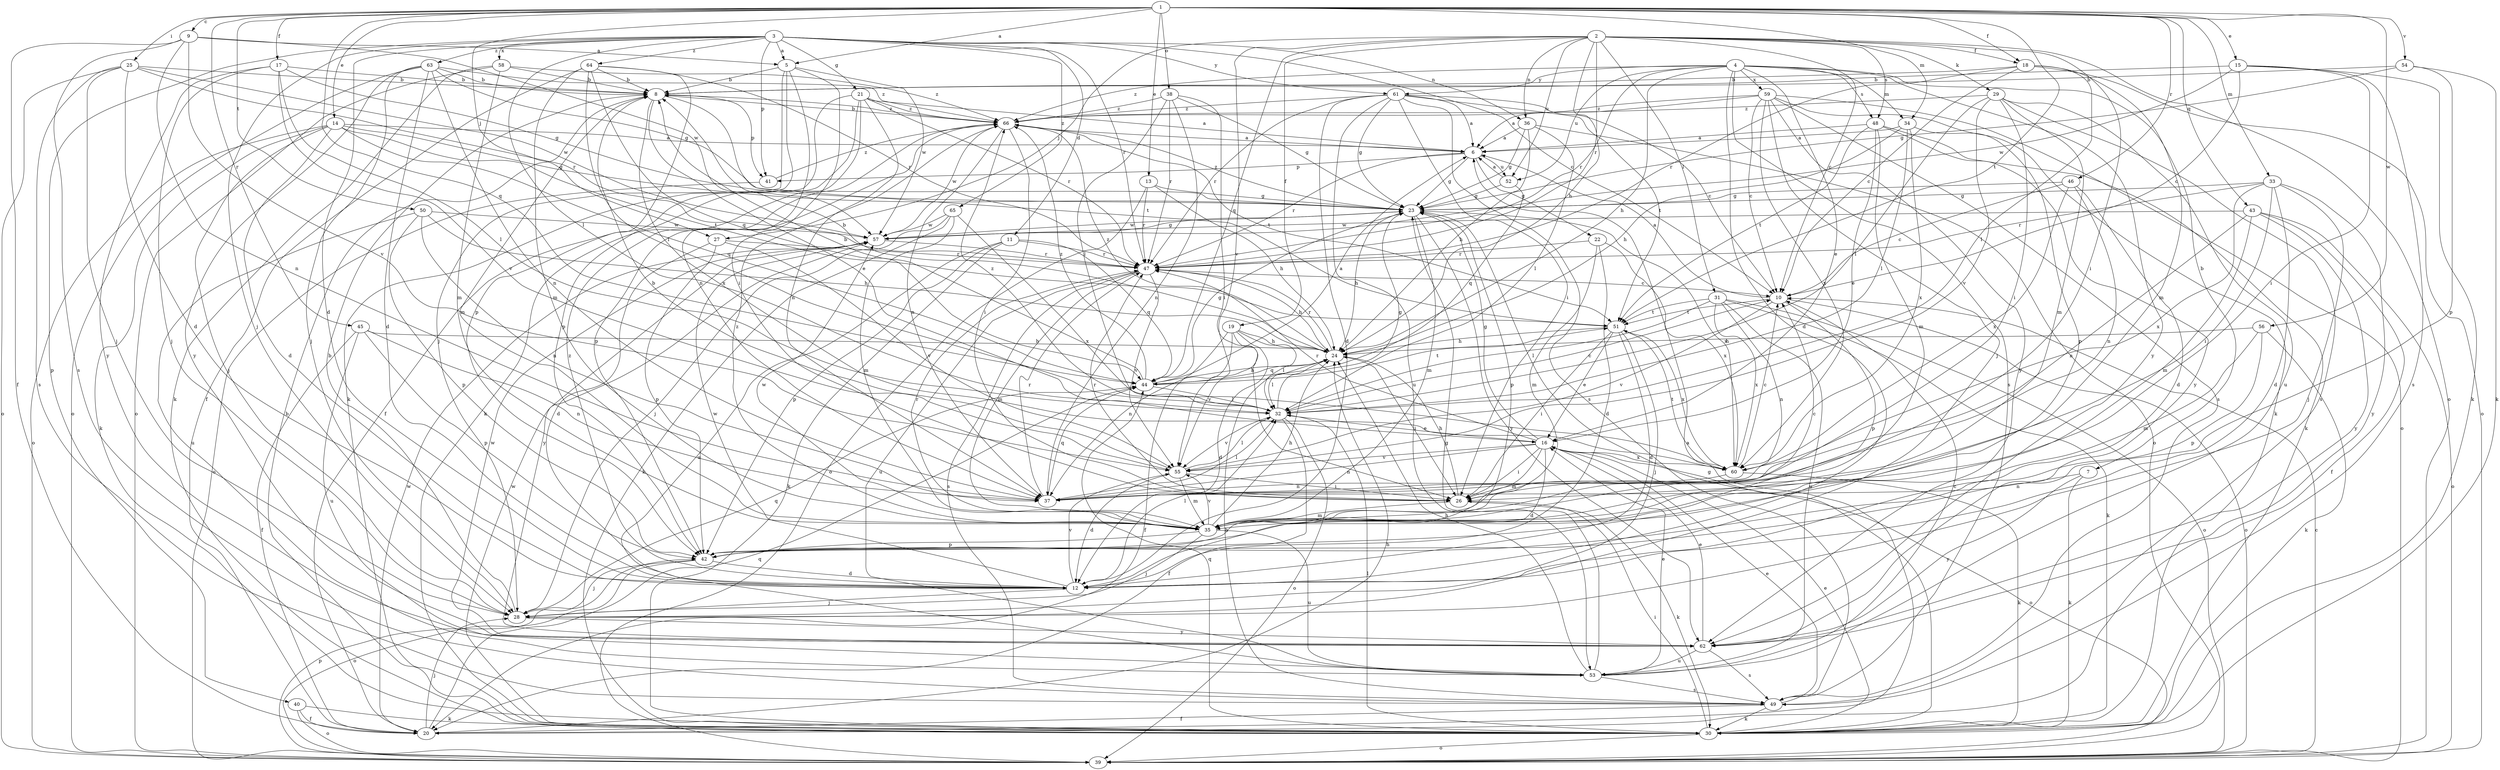 strict digraph  {
	1 -> 5 [label=a];
	3 -> 5 [label=a];
	9 -> 5 [label=a];
	10 -> 6 [label=a];
	14 -> 6 [label=a];
	20 -> 6 [label=a];
	21 -> 6 [label=a];
	34 -> 6 [label=a];
	36 -> 6 [label=a];
	44 -> 6 [label=a];
	48 -> 6 [label=a];
	52 -> 6 [label=a];
	59 -> 6 [label=a];
	61 -> 6 [label=a];
	66 -> 6 [label=a];
	4 -> 7 [label=b];
	5 -> 8 [label=b];
	15 -> 8 [label=b];
	17 -> 8 [label=b];
	18 -> 8 [label=b];
	24 -> 8 [label=b];
	25 -> 8 [label=b];
	28 -> 8 [label=b];
	30 -> 8 [label=b];
	44 -> 8 [label=b];
	54 -> 8 [label=b];
	55 -> 8 [label=b];
	58 -> 8 [label=b];
	63 -> 8 [label=b];
	64 -> 8 [label=b];
	66 -> 8 [label=b];
	1 -> 9 [label=c];
	2 -> 10 [label=c];
	3 -> 10 [label=c];
	15 -> 10 [label=c];
	18 -> 10 [label=c];
	32 -> 10 [label=c];
	35 -> 10 [label=c];
	39 -> 10 [label=c];
	46 -> 10 [label=c];
	47 -> 10 [label=c];
	53 -> 10 [label=c];
	59 -> 10 [label=c];
	60 -> 10 [label=c];
	61 -> 10 [label=c];
	3 -> 11 [label=d];
	3 -> 12 [label=d];
	4 -> 12 [label=d];
	14 -> 12 [label=d];
	16 -> 12 [label=d];
	19 -> 12 [label=d];
	22 -> 12 [label=d];
	25 -> 12 [label=d];
	27 -> 12 [label=d];
	33 -> 12 [label=d];
	42 -> 12 [label=d];
	46 -> 12 [label=d];
	51 -> 12 [label=d];
	55 -> 12 [label=d];
	61 -> 12 [label=d];
	63 -> 12 [label=d];
	1 -> 13 [label=e];
	1 -> 14 [label=e];
	1 -> 15 [label=e];
	4 -> 16 [label=e];
	8 -> 16 [label=e];
	30 -> 16 [label=e];
	32 -> 16 [label=e];
	48 -> 16 [label=e];
	49 -> 16 [label=e];
	51 -> 16 [label=e];
	53 -> 16 [label=e];
	62 -> 16 [label=e];
	1 -> 17 [label=f];
	1 -> 18 [label=f];
	2 -> 18 [label=f];
	2 -> 19 [label=f];
	9 -> 20 [label=f];
	19 -> 20 [label=f];
	21 -> 20 [label=f];
	32 -> 20 [label=f];
	40 -> 20 [label=f];
	43 -> 20 [label=f];
	45 -> 20 [label=f];
	49 -> 20 [label=f];
	64 -> 20 [label=f];
	3 -> 21 [label=g];
	6 -> 22 [label=g];
	6 -> 23 [label=g];
	13 -> 23 [label=g];
	14 -> 23 [label=g];
	16 -> 23 [label=g];
	17 -> 23 [label=g];
	30 -> 23 [label=g];
	32 -> 23 [label=g];
	33 -> 23 [label=g];
	36 -> 23 [label=g];
	38 -> 23 [label=g];
	44 -> 23 [label=g];
	46 -> 23 [label=g];
	52 -> 23 [label=g];
	53 -> 23 [label=g];
	54 -> 23 [label=g];
	57 -> 23 [label=g];
	61 -> 23 [label=g];
	63 -> 23 [label=g];
	2 -> 24 [label=h];
	4 -> 24 [label=h];
	13 -> 24 [label=h];
	19 -> 24 [label=h];
	20 -> 24 [label=h];
	23 -> 24 [label=h];
	26 -> 24 [label=h];
	34 -> 24 [label=h];
	35 -> 24 [label=h];
	36 -> 24 [label=h];
	44 -> 24 [label=h];
	45 -> 24 [label=h];
	47 -> 24 [label=h];
	49 -> 24 [label=h];
	50 -> 24 [label=h];
	51 -> 24 [label=h];
	53 -> 24 [label=h];
	56 -> 24 [label=h];
	1 -> 25 [label=i];
	2 -> 26 [label=i];
	5 -> 26 [label=i];
	15 -> 26 [label=i];
	16 -> 26 [label=i];
	24 -> 26 [label=i];
	29 -> 26 [label=i];
	30 -> 26 [label=i];
	33 -> 26 [label=i];
	38 -> 26 [label=i];
	51 -> 26 [label=i];
	55 -> 26 [label=i];
	61 -> 26 [label=i];
	66 -> 26 [label=i];
	1 -> 27 [label=j];
	2 -> 27 [label=j];
	3 -> 28 [label=j];
	5 -> 28 [label=j];
	12 -> 28 [label=j];
	14 -> 28 [label=j];
	17 -> 28 [label=j];
	20 -> 28 [label=j];
	25 -> 28 [label=j];
	33 -> 28 [label=j];
	35 -> 28 [label=j];
	42 -> 28 [label=j];
	51 -> 28 [label=j];
	59 -> 28 [label=j];
	63 -> 28 [label=j];
	65 -> 28 [label=j];
	2 -> 29 [label=k];
	5 -> 30 [label=k];
	7 -> 30 [label=k];
	11 -> 30 [label=k];
	14 -> 30 [label=k];
	15 -> 30 [label=k];
	21 -> 30 [label=k];
	26 -> 30 [label=k];
	31 -> 30 [label=k];
	40 -> 30 [label=k];
	48 -> 30 [label=k];
	49 -> 30 [label=k];
	54 -> 30 [label=k];
	56 -> 30 [label=k];
	58 -> 30 [label=k];
	59 -> 30 [label=k];
	60 -> 30 [label=k];
	65 -> 30 [label=k];
	2 -> 31 [label=l];
	3 -> 32 [label=l];
	12 -> 32 [label=l];
	17 -> 32 [label=l];
	18 -> 32 [label=l];
	19 -> 32 [label=l];
	24 -> 32 [label=l];
	29 -> 32 [label=l];
	30 -> 32 [label=l];
	31 -> 32 [label=l];
	34 -> 32 [label=l];
	36 -> 32 [label=l];
	37 -> 32 [label=l];
	38 -> 32 [label=l];
	44 -> 32 [label=l];
	55 -> 32 [label=l];
	64 -> 32 [label=l];
	1 -> 33 [label=m];
	1 -> 34 [label=m];
	4 -> 34 [label=m];
	8 -> 35 [label=m];
	16 -> 35 [label=m];
	18 -> 35 [label=m];
	22 -> 35 [label=m];
	23 -> 35 [label=m];
	26 -> 35 [label=m];
	29 -> 35 [label=m];
	43 -> 35 [label=m];
	47 -> 35 [label=m];
	48 -> 35 [label=m];
	55 -> 35 [label=m];
	56 -> 35 [label=m];
	58 -> 35 [label=m];
	64 -> 35 [label=m];
	65 -> 35 [label=m];
	2 -> 36 [label=n];
	3 -> 36 [label=n];
	5 -> 37 [label=n];
	7 -> 37 [label=n];
	9 -> 37 [label=n];
	16 -> 37 [label=n];
	19 -> 37 [label=n];
	21 -> 37 [label=n];
	31 -> 37 [label=n];
	38 -> 37 [label=n];
	43 -> 37 [label=n];
	45 -> 37 [label=n];
	46 -> 37 [label=n];
	50 -> 37 [label=n];
	60 -> 37 [label=n];
	63 -> 37 [label=n];
	66 -> 37 [label=n];
	1 -> 38 [label=o];
	2 -> 39 [label=o];
	10 -> 39 [label=o];
	13 -> 39 [label=o];
	14 -> 39 [label=o];
	16 -> 39 [label=o];
	18 -> 39 [label=o];
	25 -> 39 [label=o];
	30 -> 39 [label=o];
	31 -> 39 [label=o];
	32 -> 39 [label=o];
	36 -> 39 [label=o];
	40 -> 39 [label=o];
	41 -> 39 [label=o];
	42 -> 39 [label=o];
	43 -> 39 [label=o];
	58 -> 39 [label=o];
	59 -> 39 [label=o];
	63 -> 39 [label=o];
	3 -> 40 [label=p];
	3 -> 41 [label=p];
	6 -> 41 [label=p];
	8 -> 41 [label=p];
	10 -> 42 [label=p];
	11 -> 42 [label=p];
	21 -> 42 [label=p];
	23 -> 42 [label=p];
	27 -> 42 [label=p];
	34 -> 42 [label=p];
	35 -> 42 [label=p];
	39 -> 42 [label=p];
	45 -> 42 [label=p];
	50 -> 42 [label=p];
	54 -> 42 [label=p];
	56 -> 42 [label=p];
	64 -> 42 [label=p];
	66 -> 42 [label=p];
	1 -> 43 [label=q];
	1 -> 44 [label=q];
	2 -> 44 [label=q];
	11 -> 44 [label=q];
	14 -> 44 [label=q];
	20 -> 44 [label=q];
	24 -> 44 [label=q];
	28 -> 44 [label=q];
	30 -> 44 [label=q];
	37 -> 44 [label=q];
	52 -> 44 [label=q];
	64 -> 44 [label=q];
	1 -> 45 [label=r];
	1 -> 46 [label=r];
	2 -> 47 [label=r];
	3 -> 47 [label=r];
	4 -> 47 [label=r];
	6 -> 47 [label=r];
	11 -> 47 [label=r];
	13 -> 47 [label=r];
	16 -> 47 [label=r];
	18 -> 47 [label=r];
	21 -> 47 [label=r];
	22 -> 47 [label=r];
	24 -> 47 [label=r];
	25 -> 47 [label=r];
	26 -> 47 [label=r];
	27 -> 47 [label=r];
	33 -> 47 [label=r];
	35 -> 47 [label=r];
	37 -> 47 [label=r];
	38 -> 47 [label=r];
	57 -> 47 [label=r];
	61 -> 47 [label=r];
	64 -> 47 [label=r];
	2 -> 48 [label=s];
	4 -> 48 [label=s];
	4 -> 49 [label=s];
	9 -> 49 [label=s];
	15 -> 49 [label=s];
	25 -> 49 [label=s];
	29 -> 49 [label=s];
	47 -> 49 [label=s];
	53 -> 49 [label=s];
	59 -> 49 [label=s];
	61 -> 49 [label=s];
	62 -> 49 [label=s];
	1 -> 50 [label=t];
	1 -> 51 [label=t];
	8 -> 51 [label=t];
	10 -> 51 [label=t];
	14 -> 51 [label=t];
	31 -> 51 [label=t];
	44 -> 51 [label=t];
	48 -> 51 [label=t];
	60 -> 51 [label=t];
	61 -> 51 [label=t];
	66 -> 51 [label=t];
	2 -> 52 [label=u];
	4 -> 52 [label=u];
	6 -> 52 [label=u];
	11 -> 53 [label=u];
	29 -> 53 [label=u];
	31 -> 53 [label=u];
	35 -> 53 [label=u];
	45 -> 53 [label=u];
	47 -> 53 [label=u];
	50 -> 53 [label=u];
	61 -> 53 [label=u];
	62 -> 53 [label=u];
	1 -> 54 [label=v];
	2 -> 55 [label=v];
	9 -> 55 [label=v];
	10 -> 55 [label=v];
	12 -> 55 [label=v];
	16 -> 55 [label=v];
	17 -> 55 [label=v];
	19 -> 55 [label=v];
	27 -> 55 [label=v];
	29 -> 55 [label=v];
	32 -> 55 [label=v];
	35 -> 55 [label=v];
	47 -> 55 [label=v];
	1 -> 56 [label=w];
	5 -> 57 [label=w];
	9 -> 57 [label=w];
	12 -> 57 [label=w];
	15 -> 57 [label=w];
	20 -> 57 [label=w];
	23 -> 57 [label=w];
	25 -> 57 [label=w];
	30 -> 57 [label=w];
	35 -> 57 [label=w];
	43 -> 57 [label=w];
	50 -> 57 [label=w];
	62 -> 57 [label=w];
	65 -> 57 [label=w];
	66 -> 57 [label=w];
	3 -> 58 [label=x];
	4 -> 59 [label=x];
	8 -> 60 [label=x];
	16 -> 60 [label=x];
	22 -> 60 [label=x];
	23 -> 60 [label=x];
	31 -> 60 [label=x];
	33 -> 60 [label=x];
	34 -> 60 [label=x];
	46 -> 60 [label=x];
	51 -> 60 [label=x];
	59 -> 60 [label=x];
	65 -> 60 [label=x];
	3 -> 61 [label=y];
	4 -> 61 [label=y];
	4 -> 62 [label=y];
	7 -> 62 [label=y];
	17 -> 62 [label=y];
	23 -> 62 [label=y];
	28 -> 62 [label=y];
	33 -> 62 [label=y];
	43 -> 62 [label=y];
	48 -> 62 [label=y];
	57 -> 62 [label=y];
	59 -> 62 [label=y];
	63 -> 62 [label=y];
	3 -> 63 [label=z];
	3 -> 64 [label=z];
	3 -> 65 [label=z];
	4 -> 66 [label=z];
	8 -> 66 [label=z];
	12 -> 66 [label=z];
	21 -> 66 [label=z];
	23 -> 66 [label=z];
	24 -> 66 [label=z];
	29 -> 66 [label=z];
	32 -> 66 [label=z];
	35 -> 66 [label=z];
	38 -> 66 [label=z];
	41 -> 66 [label=z];
	44 -> 66 [label=z];
	58 -> 66 [label=z];
	59 -> 66 [label=z];
	61 -> 66 [label=z];
	63 -> 66 [label=z];
}
